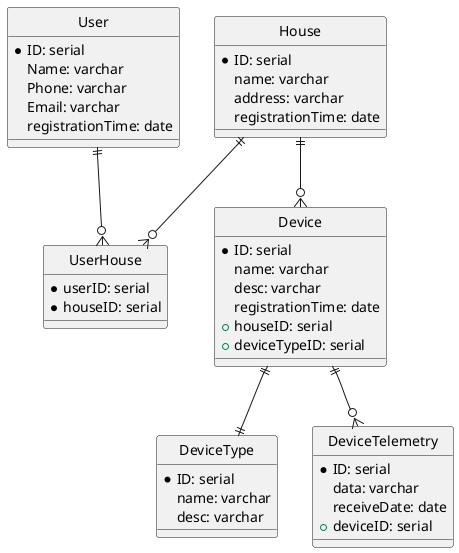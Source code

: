@startuml
hide circle

entity User {
  * ID: serial
  Name: varchar
  Phone: varchar
  Email: varchar
  registrationTime: date
}

entity UserHouse {
  * userID: serial
  * houseID: serial
}

entity House {
  * ID: serial
  name: varchar
  address: varchar
  registrationTime: date
}

entity Device {
  * ID: serial
  name: varchar
  desc: varchar
  registrationTime: date
  + houseID: serial
  + deviceTypeID: serial
}

entity DeviceType {
  * ID: serial
  name: varchar
  desc: varchar
}

entity DeviceTelemetry {
  * ID: serial
  data: varchar
  receiveDate: date
  + deviceID: serial
}

' --- связи ---
User ||--o{ UserHouse
House ||--o{ UserHouse
House ||--o{ Device
Device ||--||  DeviceType
Device ||--o{ DeviceTelemetry

@enduml